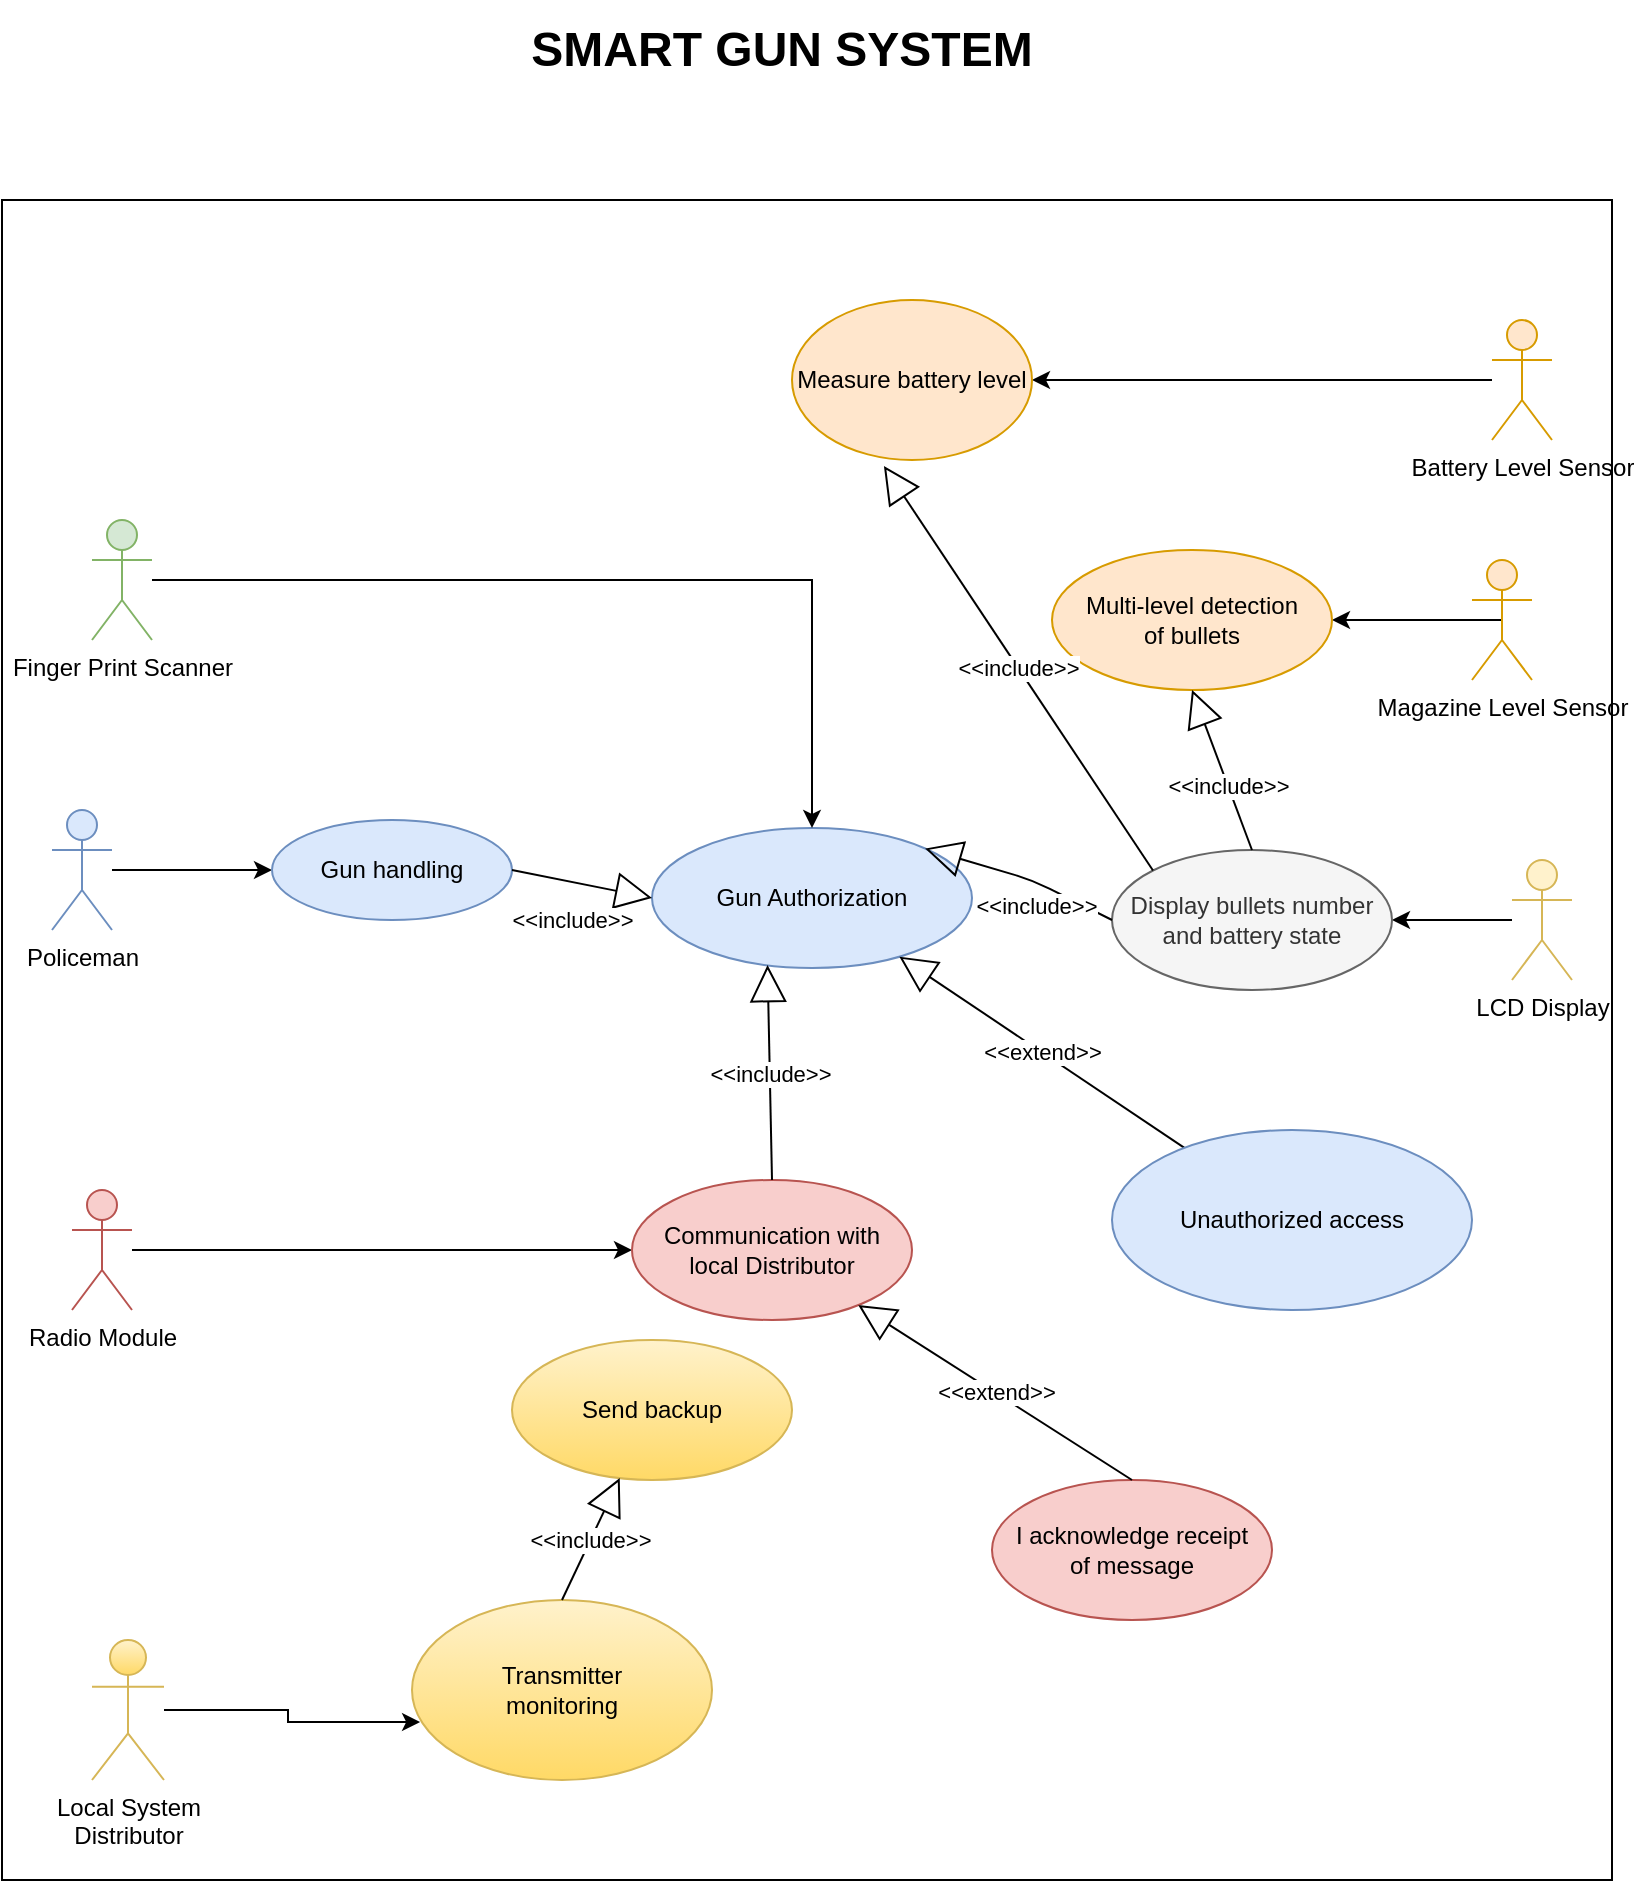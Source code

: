 <mxfile version="13.10.9" type="github">
  <diagram id="ZAYAtZIgmon7IQ3GefVp" name="Page-1">
    <mxGraphModel dx="942" dy="583" grid="1" gridSize="10" guides="1" tooltips="1" connect="1" arrows="1" fold="1" page="1" pageScale="1" pageWidth="827" pageHeight="1169" math="0" shadow="0">
      <root>
        <mxCell id="0" />
        <mxCell id="1" parent="0" />
        <mxCell id="3GcMtql7V56vAbpa6kK3-1" value="&lt;font style=&quot;font-size: 24px&quot;&gt;&lt;b&gt;&lt;font style=&quot;font-size: 24px&quot;&gt;SMART GUN SYSTEM&lt;/font&gt;&lt;/b&gt;&lt;/font&gt;" style="text;html=1;strokeColor=none;fillColor=none;align=center;verticalAlign=middle;whiteSpace=wrap;rounded=0;" parent="1" vertex="1">
          <mxGeometry x="210" y="60" width="370" height="50" as="geometry" />
        </mxCell>
        <mxCell id="xwgeDjoUO_87gl3LFjrx-1" style="edgeStyle=orthogonalEdgeStyle;rounded=0;orthogonalLoop=1;jettySize=auto;html=1;entryX=0;entryY=0.5;entryDx=0;entryDy=0;" parent="1" source="3GcMtql7V56vAbpa6kK3-2" target="3GcMtql7V56vAbpa6kK3-20" edge="1">
          <mxGeometry relative="1" as="geometry" />
        </mxCell>
        <mxCell id="3GcMtql7V56vAbpa6kK3-2" value="Policeman" style="shape=umlActor;verticalLabelPosition=bottom;verticalAlign=top;html=1;outlineConnect=0;fillColor=#dae8fc;strokeColor=#6c8ebf;" parent="1" vertex="1">
          <mxGeometry x="30" y="465" width="30" height="60" as="geometry" />
        </mxCell>
        <mxCell id="3GcMtql7V56vAbpa6kK3-20" value="Gun handling" style="ellipse;whiteSpace=wrap;html=1;fillColor=#dae8fc;strokeColor=#6c8ebf;" parent="1" vertex="1">
          <mxGeometry x="140" y="470" width="120" height="50" as="geometry" />
        </mxCell>
        <mxCell id="3GcMtql7V56vAbpa6kK3-32" value="Gun Authorization" style="ellipse;whiteSpace=wrap;html=1;fillColor=#dae8fc;strokeColor=#6c8ebf;" parent="1" vertex="1">
          <mxGeometry x="330" y="474" width="160" height="70" as="geometry" />
        </mxCell>
        <mxCell id="3GcMtql7V56vAbpa6kK3-40" value="&amp;lt;&amp;lt;include&amp;gt;&amp;gt;" style="endArrow=block;endSize=16;endFill=0;html=1;entryX=0;entryY=0.5;entryDx=0;entryDy=0;exitX=1;exitY=0.5;exitDx=0;exitDy=0;" parent="1" source="3GcMtql7V56vAbpa6kK3-20" target="3GcMtql7V56vAbpa6kK3-32" edge="1">
          <mxGeometry x="-0.038" y="-19" width="160" relative="1" as="geometry">
            <mxPoint x="289" y="444" as="sourcePoint" />
            <mxPoint x="449" y="444" as="targetPoint" />
            <mxPoint as="offset" />
          </mxGeometry>
        </mxCell>
        <mxCell id="3GcMtql7V56vAbpa6kK3-43" value="&amp;lt;&amp;lt;extend&amp;gt;&amp;gt;" style="endArrow=block;endSize=16;endFill=0;html=1;" parent="1" source="3GcMtql7V56vAbpa6kK3-44" target="3GcMtql7V56vAbpa6kK3-32" edge="1">
          <mxGeometry width="160" relative="1" as="geometry">
            <mxPoint x="609" y="404" as="sourcePoint" />
            <mxPoint x="689" y="444" as="targetPoint" />
          </mxGeometry>
        </mxCell>
        <mxCell id="3GcMtql7V56vAbpa6kK3-44" value="Unauthorized access" style="ellipse;whiteSpace=wrap;html=1;fillColor=#dae8fc;strokeColor=#6c8ebf;" parent="1" vertex="1">
          <mxGeometry x="560" y="625" width="180" height="90" as="geometry" />
        </mxCell>
        <mxCell id="U8Dto0rnsPPyauF-UxUy-52" style="edgeStyle=orthogonalEdgeStyle;rounded=0;orthogonalLoop=1;jettySize=auto;html=1;entryX=0.027;entryY=0.678;entryDx=0;entryDy=0;entryPerimeter=0;" parent="1" source="3GcMtql7V56vAbpa6kK3-45" target="3GcMtql7V56vAbpa6kK3-87" edge="1">
          <mxGeometry relative="1" as="geometry" />
        </mxCell>
        <mxCell id="3GcMtql7V56vAbpa6kK3-45" value="&lt;div&gt;Local System &lt;br&gt;&lt;/div&gt;&lt;div&gt;Distributor&lt;/div&gt;" style="shape=umlActor;verticalLabelPosition=bottom;verticalAlign=top;html=1;gradientColor=#ffd966;fillColor=#fff2cc;strokeColor=#d6b656;" parent="1" vertex="1">
          <mxGeometry x="50" y="880" width="36" height="70" as="geometry" />
        </mxCell>
        <mxCell id="nilDXm2XVrn_8Es00O3O-7" style="edgeStyle=orthogonalEdgeStyle;rounded=0;orthogonalLoop=1;jettySize=auto;html=1;entryX=0;entryY=0.5;entryDx=0;entryDy=0;" parent="1" source="3GcMtql7V56vAbpa6kK3-53" target="3GcMtql7V56vAbpa6kK3-56" edge="1">
          <mxGeometry relative="1" as="geometry" />
        </mxCell>
        <mxCell id="3GcMtql7V56vAbpa6kK3-53" value="Radio Module" style="shape=umlActor;verticalLabelPosition=bottom;verticalAlign=top;html=1;fillColor=#f8cecc;strokeColor=#b85450;" parent="1" vertex="1">
          <mxGeometry x="40" y="655" width="30" height="60" as="geometry" />
        </mxCell>
        <mxCell id="3GcMtql7V56vAbpa6kK3-56" value="&lt;div&gt;Communication with&lt;/div&gt;&lt;div&gt;local Distributor&lt;br&gt;&lt;/div&gt;" style="ellipse;whiteSpace=wrap;html=1;fillColor=#f8cecc;strokeColor=#b85450;" parent="1" vertex="1">
          <mxGeometry x="320" y="650" width="140" height="70" as="geometry" />
        </mxCell>
        <mxCell id="3GcMtql7V56vAbpa6kK3-60" value="&lt;div&gt;I acknowledge receipt&lt;/div&gt;&lt;div&gt;of message&lt;br&gt;&lt;/div&gt;" style="ellipse;whiteSpace=wrap;html=1;fillColor=#f8cecc;strokeColor=#b85450;" parent="1" vertex="1">
          <mxGeometry x="500" y="800" width="140" height="70" as="geometry" />
        </mxCell>
        <mxCell id="3GcMtql7V56vAbpa6kK3-75" style="edgeStyle=orthogonalEdgeStyle;rounded=0;orthogonalLoop=1;jettySize=auto;html=1;exitX=0.5;exitY=0.5;exitDx=0;exitDy=0;exitPerimeter=0;" parent="1" source="3GcMtql7V56vAbpa6kK3-72" target="3GcMtql7V56vAbpa6kK3-74" edge="1">
          <mxGeometry relative="1" as="geometry" />
        </mxCell>
        <mxCell id="3GcMtql7V56vAbpa6kK3-72" value="Magazine Level Sensor" style="shape=umlActor;verticalLabelPosition=bottom;verticalAlign=top;html=1;fillColor=#ffe6cc;strokeColor=#d79b00;" parent="1" vertex="1">
          <mxGeometry x="740" y="340" width="30" height="60" as="geometry" />
        </mxCell>
        <mxCell id="U8Dto0rnsPPyauF-UxUy-29" style="edgeStyle=orthogonalEdgeStyle;rounded=0;orthogonalLoop=1;jettySize=auto;html=1;" parent="1" source="3GcMtql7V56vAbpa6kK3-73" target="3GcMtql7V56vAbpa6kK3-77" edge="1">
          <mxGeometry relative="1" as="geometry" />
        </mxCell>
        <mxCell id="3GcMtql7V56vAbpa6kK3-73" value="LCD Display" style="shape=umlActor;verticalLabelPosition=bottom;verticalAlign=top;html=1;fillColor=#fff2cc;strokeColor=#d6b656;" parent="1" vertex="1">
          <mxGeometry x="760" y="490" width="30" height="60" as="geometry" />
        </mxCell>
        <mxCell id="3GcMtql7V56vAbpa6kK3-74" value="&lt;div&gt;Multi-level detection&lt;/div&gt;&lt;div&gt;of bullets&lt;br&gt;&lt;/div&gt;" style="ellipse;whiteSpace=wrap;html=1;fillColor=#ffe6cc;strokeColor=#d79b00;" parent="1" vertex="1">
          <mxGeometry x="530" y="335" width="140" height="70" as="geometry" />
        </mxCell>
        <mxCell id="3GcMtql7V56vAbpa6kK3-77" value="&lt;div&gt;Display bullets number &lt;br&gt;&lt;/div&gt;&lt;div&gt;and battery state&lt;br&gt;&lt;/div&gt;" style="ellipse;whiteSpace=wrap;html=1;fillColor=#f5f5f5;strokeColor=#666666;fontColor=#333333;rotation=0;" parent="1" vertex="1">
          <mxGeometry x="560" y="485" width="140" height="70" as="geometry" />
        </mxCell>
        <mxCell id="3GcMtql7V56vAbpa6kK3-86" value="&amp;lt;&amp;lt;extend&amp;gt;&amp;gt;" style="endArrow=block;endSize=16;endFill=0;html=1;exitX=0.5;exitY=0;exitDx=0;exitDy=0;" parent="1" source="3GcMtql7V56vAbpa6kK3-60" target="3GcMtql7V56vAbpa6kK3-56" edge="1">
          <mxGeometry width="160" relative="1" as="geometry">
            <mxPoint x="1300" y="855" as="sourcePoint" />
            <mxPoint x="1250" y="950" as="targetPoint" />
          </mxGeometry>
        </mxCell>
        <mxCell id="3GcMtql7V56vAbpa6kK3-87" value="&lt;div&gt;Transmitter&lt;/div&gt;&lt;div&gt;monitoring&lt;br&gt;&lt;/div&gt;" style="ellipse;whiteSpace=wrap;html=1;gradientColor=#ffd966;fillColor=#fff2cc;strokeColor=#d6b656;" parent="1" vertex="1">
          <mxGeometry x="210" y="860" width="150" height="90" as="geometry" />
        </mxCell>
        <mxCell id="3GcMtql7V56vAbpa6kK3-89" value="Send backup" style="ellipse;whiteSpace=wrap;html=1;gradientColor=#ffd966;fillColor=#fff2cc;strokeColor=#d6b656;" parent="1" vertex="1">
          <mxGeometry x="260" y="730" width="140" height="70" as="geometry" />
        </mxCell>
        <mxCell id="3GcMtql7V56vAbpa6kK3-92" value="&amp;lt;&amp;lt;include&amp;gt;&amp;gt;" style="endArrow=block;endSize=16;endFill=0;html=1;exitX=0.5;exitY=0;exitDx=0;exitDy=0;" parent="1" source="3GcMtql7V56vAbpa6kK3-87" target="3GcMtql7V56vAbpa6kK3-89" edge="1">
          <mxGeometry width="160" relative="1" as="geometry">
            <mxPoint x="219" y="1396" as="sourcePoint" />
            <mxPoint x="159" y="1306" as="targetPoint" />
          </mxGeometry>
        </mxCell>
        <mxCell id="U8Dto0rnsPPyauF-UxUy-32" style="edgeStyle=orthogonalEdgeStyle;rounded=0;orthogonalLoop=1;jettySize=auto;html=1;" parent="1" source="U8Dto0rnsPPyauF-UxUy-24" target="U8Dto0rnsPPyauF-UxUy-26" edge="1">
          <mxGeometry relative="1" as="geometry" />
        </mxCell>
        <mxCell id="U8Dto0rnsPPyauF-UxUy-24" value="Battery Level Sensor" style="shape=umlActor;verticalLabelPosition=bottom;verticalAlign=top;html=1;outlineConnect=0;fillColor=#ffe6cc;strokeColor=#d79b00;" parent="1" vertex="1">
          <mxGeometry x="750" y="220" width="30" height="60" as="geometry" />
        </mxCell>
        <mxCell id="U8Dto0rnsPPyauF-UxUy-26" value="Measure battery level" style="ellipse;whiteSpace=wrap;html=1;fillColor=#ffe6cc;strokeColor=#d79b00;" parent="1" vertex="1">
          <mxGeometry x="400" y="210" width="120" height="80" as="geometry" />
        </mxCell>
        <mxCell id="U8Dto0rnsPPyauF-UxUy-35" value="&amp;lt;&amp;lt;include&amp;gt;&amp;gt;" style="endArrow=block;endSize=16;endFill=0;html=1;exitX=0;exitY=0;exitDx=0;exitDy=0;entryX=0.383;entryY=1.038;entryDx=0;entryDy=0;entryPerimeter=0;" parent="1" source="3GcMtql7V56vAbpa6kK3-77" target="U8Dto0rnsPPyauF-UxUy-26" edge="1">
          <mxGeometry width="160" relative="1" as="geometry">
            <mxPoint x="500" y="334" as="sourcePoint" />
            <mxPoint x="577.574" y="272.284" as="targetPoint" />
          </mxGeometry>
        </mxCell>
        <mxCell id="U8Dto0rnsPPyauF-UxUy-36" value="&amp;lt;&amp;lt;include&amp;gt;&amp;gt;" style="endArrow=block;endSize=16;endFill=0;html=1;exitX=0.5;exitY=0;exitDx=0;exitDy=0;entryX=0.5;entryY=1;entryDx=0;entryDy=0;" parent="1" source="3GcMtql7V56vAbpa6kK3-77" target="3GcMtql7V56vAbpa6kK3-74" edge="1">
          <mxGeometry x="-0.2" width="160" relative="1" as="geometry">
            <mxPoint x="620" y="390" as="sourcePoint" />
            <mxPoint x="670" y="370" as="targetPoint" />
            <mxPoint as="offset" />
          </mxGeometry>
        </mxCell>
        <mxCell id="U8Dto0rnsPPyauF-UxUy-49" value="&amp;lt;&amp;lt;include&amp;gt;&amp;gt;" style="endArrow=block;endSize=16;endFill=0;html=1;entryX=0.361;entryY=0.979;entryDx=0;entryDy=0;exitX=0.5;exitY=0;exitDx=0;exitDy=0;entryPerimeter=0;" parent="1" source="3GcMtql7V56vAbpa6kK3-56" target="3GcMtql7V56vAbpa6kK3-32" edge="1">
          <mxGeometry width="160" relative="1" as="geometry">
            <mxPoint x="447.0" y="706" as="sourcePoint" />
            <mxPoint x="316" y="620" as="targetPoint" />
          </mxGeometry>
        </mxCell>
        <mxCell id="U8Dto0rnsPPyauF-UxUy-56" value="&amp;lt;&amp;lt;include&amp;gt;&amp;gt;" style="endArrow=block;endSize=16;endFill=0;html=1;entryX=1;entryY=0;entryDx=0;entryDy=0;exitX=0;exitY=0.5;exitDx=0;exitDy=0;" parent="1" source="3GcMtql7V56vAbpa6kK3-77" target="3GcMtql7V56vAbpa6kK3-32" edge="1">
          <mxGeometry x="-0.232" y="11" width="160" relative="1" as="geometry">
            <mxPoint x="490" y="446" as="sourcePoint" />
            <mxPoint x="359" y="360" as="targetPoint" />
            <Array as="points">
              <mxPoint x="520" y="500" />
            </Array>
            <mxPoint x="1" as="offset" />
          </mxGeometry>
        </mxCell>
        <mxCell id="nilDXm2XVrn_8Es00O3O-5" style="edgeStyle=orthogonalEdgeStyle;rounded=0;orthogonalLoop=1;jettySize=auto;html=1;" parent="1" source="nilDXm2XVrn_8Es00O3O-1" target="3GcMtql7V56vAbpa6kK3-32" edge="1">
          <mxGeometry relative="1" as="geometry">
            <mxPoint x="174" y="330" as="targetPoint" />
          </mxGeometry>
        </mxCell>
        <mxCell id="nilDXm2XVrn_8Es00O3O-1" value="Finger Print Scanner" style="shape=umlActor;verticalLabelPosition=bottom;verticalAlign=top;html=1;outlineConnect=0;fillColor=#d5e8d4;strokeColor=#82b366;" parent="1" vertex="1">
          <mxGeometry x="50" y="320" width="30" height="60" as="geometry" />
        </mxCell>
        <mxCell id="_dm_TCP4XDX6GIBx_nvN-7" value="" style="rounded=0;whiteSpace=wrap;html=1;fillOpacity=0;" parent="1" vertex="1">
          <mxGeometry x="5" y="160" width="805" height="840" as="geometry" />
        </mxCell>
      </root>
    </mxGraphModel>
  </diagram>
</mxfile>

